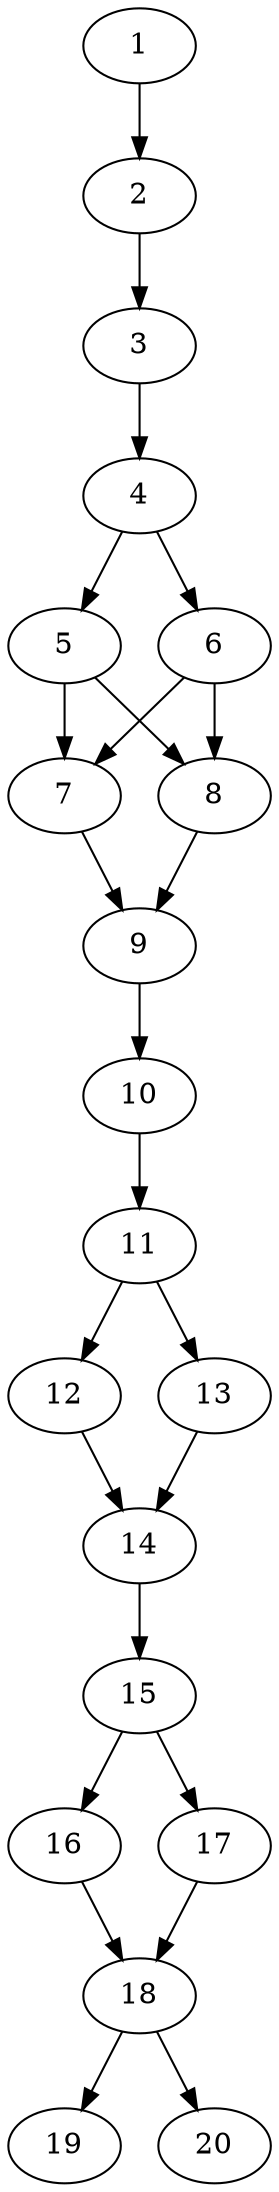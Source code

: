 // DAG automatically generated by daggen at Thu Oct  3 13:58:43 2019
// ./daggen --dot -n 20 --ccr 0.5 --fat 0.3 --regular 0.9 --density 0.9 --mindata 5242880 --maxdata 52428800 
digraph G {
  1 [size="74768384", alpha="0.03", expect_size="37384192"] 
  1 -> 2 [size ="37384192"]
  2 [size="70680576", alpha="0.09", expect_size="35340288"] 
  2 -> 3 [size ="35340288"]
  3 [size="16648192", alpha="0.03", expect_size="8324096"] 
  3 -> 4 [size ="8324096"]
  4 [size="90761216", alpha="0.16", expect_size="45380608"] 
  4 -> 5 [size ="45380608"]
  4 -> 6 [size ="45380608"]
  5 [size="79472640", alpha="0.03", expect_size="39736320"] 
  5 -> 7 [size ="39736320"]
  5 -> 8 [size ="39736320"]
  6 [size="14688256", alpha="0.04", expect_size="7344128"] 
  6 -> 7 [size ="7344128"]
  6 -> 8 [size ="7344128"]
  7 [size="18444288", alpha="0.04", expect_size="9222144"] 
  7 -> 9 [size ="9222144"]
  8 [size="82358272", alpha="0.12", expect_size="41179136"] 
  8 -> 9 [size ="41179136"]
  9 [size="89491456", alpha="0.15", expect_size="44745728"] 
  9 -> 10 [size ="44745728"]
  10 [size="31182848", alpha="0.03", expect_size="15591424"] 
  10 -> 11 [size ="15591424"]
  11 [size="97685504", alpha="0.18", expect_size="48842752"] 
  11 -> 12 [size ="48842752"]
  11 -> 13 [size ="48842752"]
  12 [size="16340992", alpha="0.03", expect_size="8170496"] 
  12 -> 14 [size ="8170496"]
  13 [size="58486784", alpha="0.19", expect_size="29243392"] 
  13 -> 14 [size ="29243392"]
  14 [size="74768384", alpha="0.14", expect_size="37384192"] 
  14 -> 15 [size ="37384192"]
  15 [size="53936128", alpha="0.17", expect_size="26968064"] 
  15 -> 16 [size ="26968064"]
  15 -> 17 [size ="26968064"]
  16 [size="69404672", alpha="0.04", expect_size="34702336"] 
  16 -> 18 [size ="34702336"]
  17 [size="87990272", alpha="0.19", expect_size="43995136"] 
  17 -> 18 [size ="43995136"]
  18 [size="10868736", alpha="0.16", expect_size="5434368"] 
  18 -> 19 [size ="5434368"]
  18 -> 20 [size ="5434368"]
  19 [size="65705984", alpha="0.11", expect_size="32852992"] 
  20 [size="40286208", alpha="0.04", expect_size="20143104"] 
}

